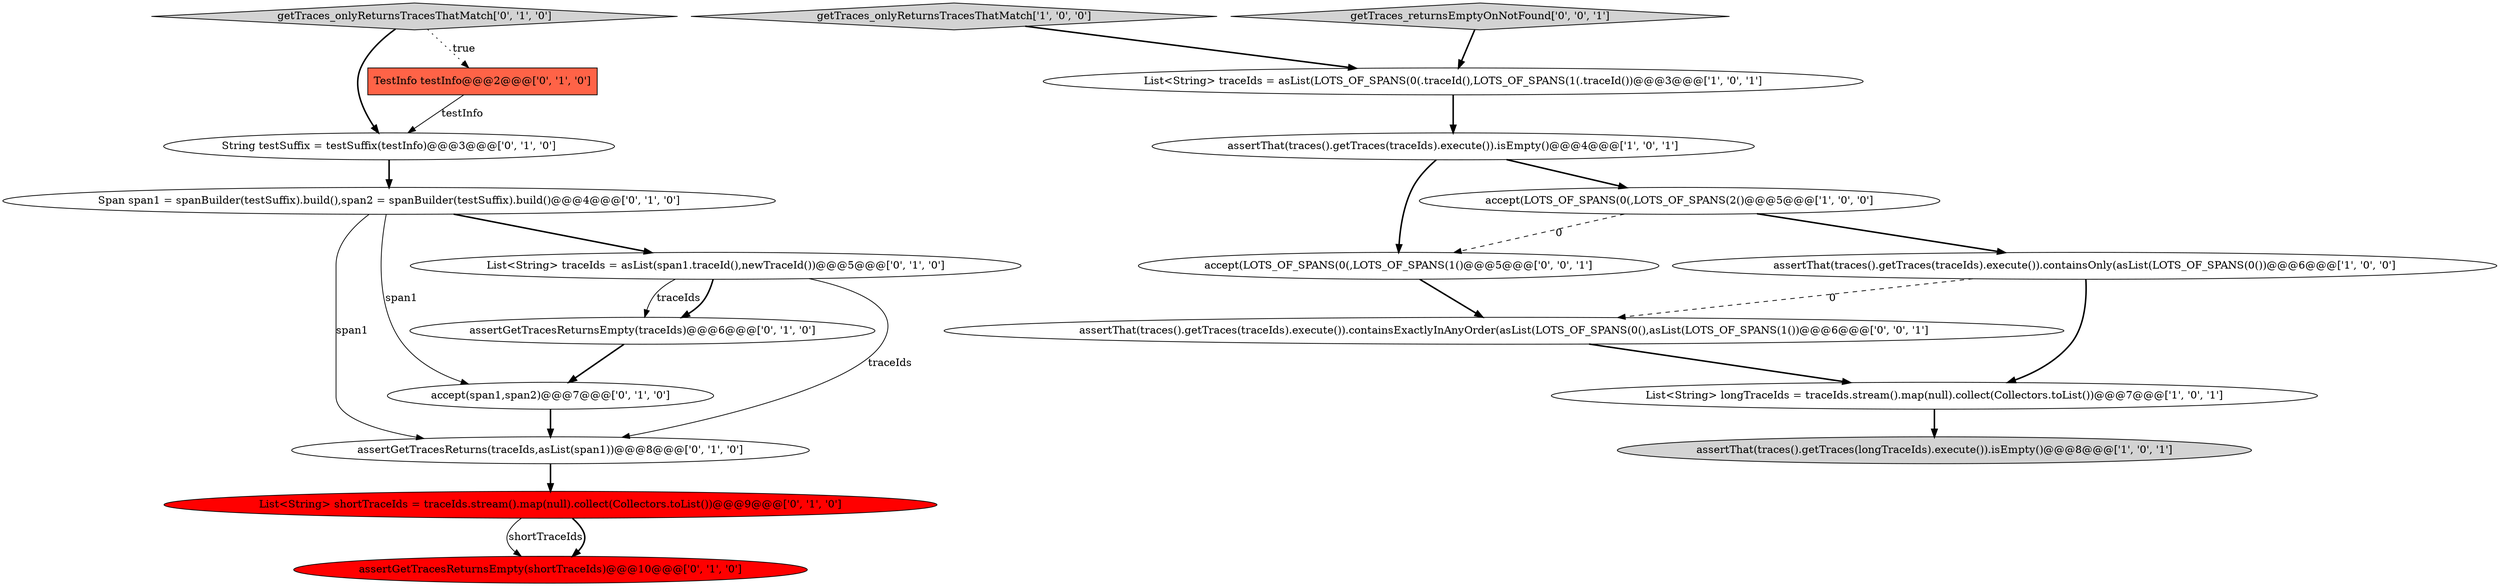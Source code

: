 digraph {
16 [style = filled, label = "assertGetTracesReturns(traceIds,asList(span1))@@@8@@@['0', '1', '0']", fillcolor = white, shape = ellipse image = "AAA0AAABBB2BBB"];
0 [style = filled, label = "List<String> traceIds = asList(LOTS_OF_SPANS(0(.traceId(),LOTS_OF_SPANS(1(.traceId())@@@3@@@['1', '0', '1']", fillcolor = white, shape = ellipse image = "AAA0AAABBB1BBB"];
1 [style = filled, label = "assertThat(traces().getTraces(traceIds).execute()).isEmpty()@@@4@@@['1', '0', '1']", fillcolor = white, shape = ellipse image = "AAA0AAABBB1BBB"];
18 [style = filled, label = "accept(LOTS_OF_SPANS(0(,LOTS_OF_SPANS(1()@@@5@@@['0', '0', '1']", fillcolor = white, shape = ellipse image = "AAA0AAABBB3BBB"];
2 [style = filled, label = "getTraces_onlyReturnsTracesThatMatch['1', '0', '0']", fillcolor = lightgray, shape = diamond image = "AAA0AAABBB1BBB"];
10 [style = filled, label = "getTraces_onlyReturnsTracesThatMatch['0', '1', '0']", fillcolor = lightgray, shape = diamond image = "AAA0AAABBB2BBB"];
11 [style = filled, label = "Span span1 = spanBuilder(testSuffix).build(),span2 = spanBuilder(testSuffix).build()@@@4@@@['0', '1', '0']", fillcolor = white, shape = ellipse image = "AAA0AAABBB2BBB"];
14 [style = filled, label = "assertGetTracesReturnsEmpty(traceIds)@@@6@@@['0', '1', '0']", fillcolor = white, shape = ellipse image = "AAA0AAABBB2BBB"];
6 [style = filled, label = "accept(LOTS_OF_SPANS(0(,LOTS_OF_SPANS(2()@@@5@@@['1', '0', '0']", fillcolor = white, shape = ellipse image = "AAA0AAABBB1BBB"];
8 [style = filled, label = "String testSuffix = testSuffix(testInfo)@@@3@@@['0', '1', '0']", fillcolor = white, shape = ellipse image = "AAA0AAABBB2BBB"];
12 [style = filled, label = "accept(span1,span2)@@@7@@@['0', '1', '0']", fillcolor = white, shape = ellipse image = "AAA0AAABBB2BBB"];
15 [style = filled, label = "assertGetTracesReturnsEmpty(shortTraceIds)@@@10@@@['0', '1', '0']", fillcolor = red, shape = ellipse image = "AAA1AAABBB2BBB"];
19 [style = filled, label = "getTraces_returnsEmptyOnNotFound['0', '0', '1']", fillcolor = lightgray, shape = diamond image = "AAA0AAABBB3BBB"];
9 [style = filled, label = "List<String> traceIds = asList(span1.traceId(),newTraceId())@@@5@@@['0', '1', '0']", fillcolor = white, shape = ellipse image = "AAA0AAABBB2BBB"];
13 [style = filled, label = "List<String> shortTraceIds = traceIds.stream().map(null).collect(Collectors.toList())@@@9@@@['0', '1', '0']", fillcolor = red, shape = ellipse image = "AAA1AAABBB2BBB"];
5 [style = filled, label = "List<String> longTraceIds = traceIds.stream().map(null).collect(Collectors.toList())@@@7@@@['1', '0', '1']", fillcolor = white, shape = ellipse image = "AAA0AAABBB1BBB"];
7 [style = filled, label = "TestInfo testInfo@@@2@@@['0', '1', '0']", fillcolor = tomato, shape = box image = "AAA1AAABBB2BBB"];
17 [style = filled, label = "assertThat(traces().getTraces(traceIds).execute()).containsExactlyInAnyOrder(asList(LOTS_OF_SPANS(0(),asList(LOTS_OF_SPANS(1())@@@6@@@['0', '0', '1']", fillcolor = white, shape = ellipse image = "AAA0AAABBB3BBB"];
4 [style = filled, label = "assertThat(traces().getTraces(longTraceIds).execute()).isEmpty()@@@8@@@['1', '0', '1']", fillcolor = lightgray, shape = ellipse image = "AAA0AAABBB1BBB"];
3 [style = filled, label = "assertThat(traces().getTraces(traceIds).execute()).containsOnly(asList(LOTS_OF_SPANS(0())@@@6@@@['1', '0', '0']", fillcolor = white, shape = ellipse image = "AAA0AAABBB1BBB"];
6->3 [style = bold, label=""];
17->5 [style = bold, label=""];
16->13 [style = bold, label=""];
3->17 [style = dashed, label="0"];
13->15 [style = solid, label="shortTraceIds"];
18->17 [style = bold, label=""];
1->18 [style = bold, label=""];
9->16 [style = solid, label="traceIds"];
12->16 [style = bold, label=""];
11->9 [style = bold, label=""];
11->12 [style = solid, label="span1"];
19->0 [style = bold, label=""];
9->14 [style = solid, label="traceIds"];
6->18 [style = dashed, label="0"];
7->8 [style = solid, label="testInfo"];
3->5 [style = bold, label=""];
2->0 [style = bold, label=""];
1->6 [style = bold, label=""];
10->8 [style = bold, label=""];
0->1 [style = bold, label=""];
14->12 [style = bold, label=""];
5->4 [style = bold, label=""];
9->14 [style = bold, label=""];
13->15 [style = bold, label=""];
8->11 [style = bold, label=""];
11->16 [style = solid, label="span1"];
10->7 [style = dotted, label="true"];
}

